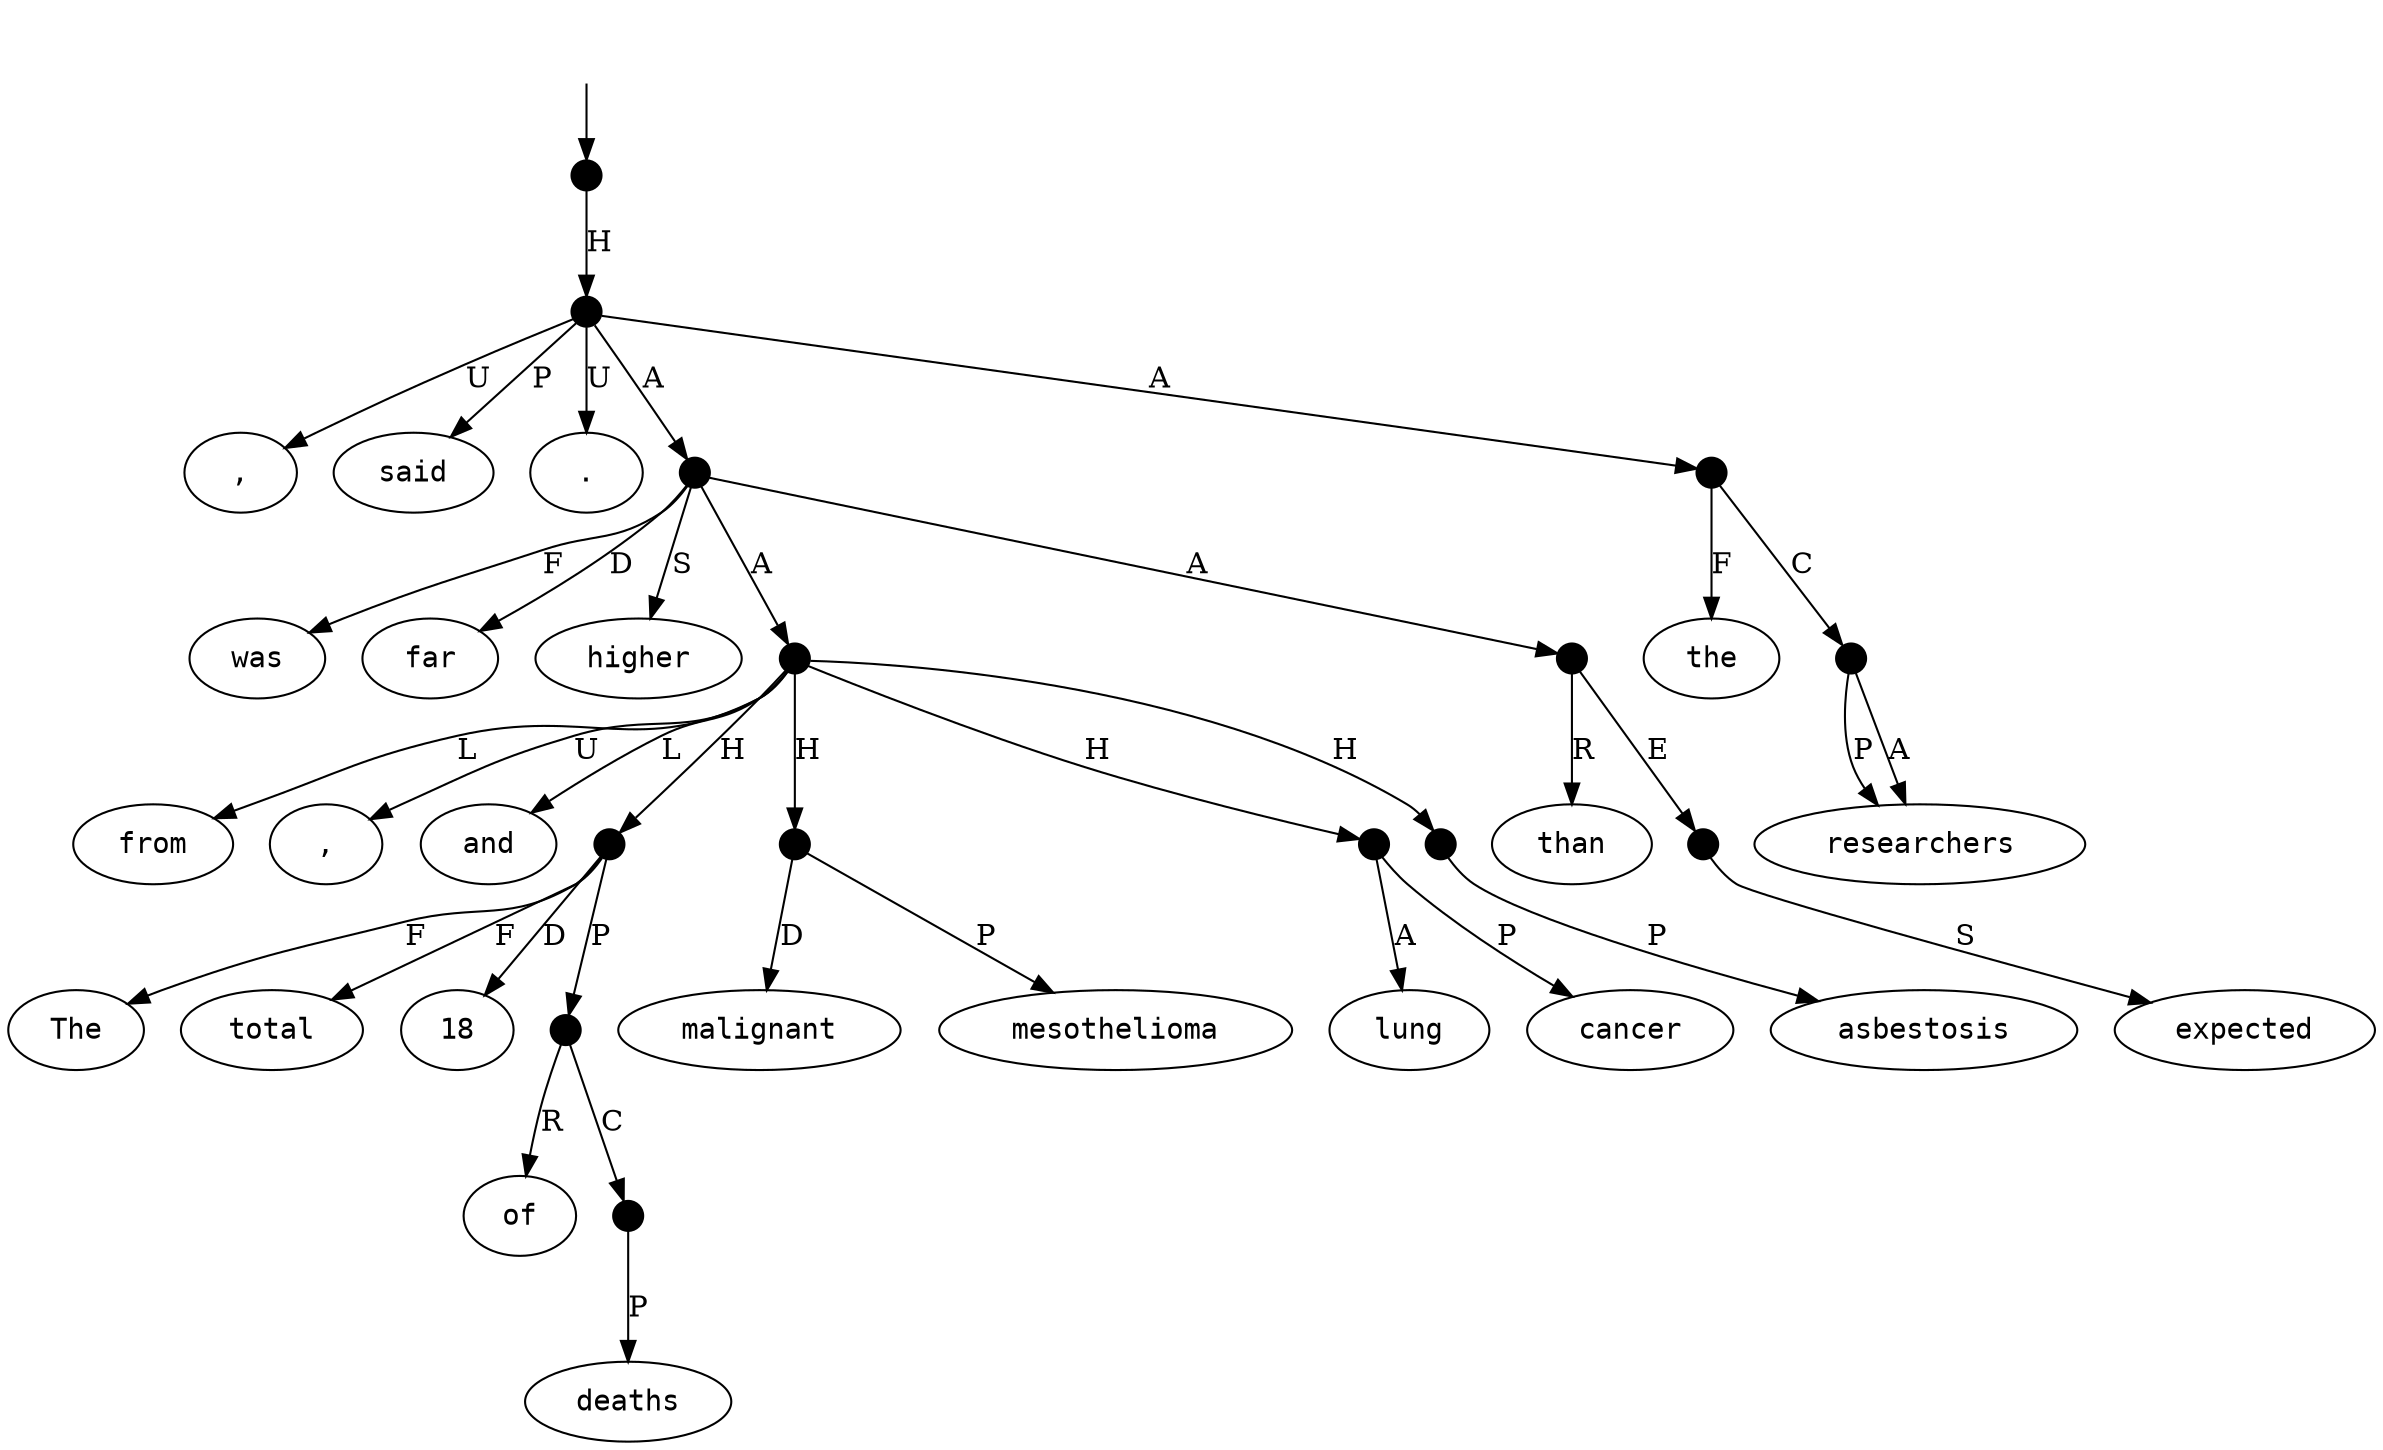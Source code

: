 digraph "20003015" {
  top [ style=invis ];
  top -> 26;
  0 [ label=<<table align="center" border="0" cellspacing="0"><tr><td colspan="2"><font face="Courier">The</font></td></tr></table>> ];
  1 [ label=<<table align="center" border="0" cellspacing="0"><tr><td colspan="2"><font face="Courier">total</font></td></tr></table>> ];
  2 [ label=<<table align="center" border="0" cellspacing="0"><tr><td colspan="2"><font face="Courier">of</font></td></tr></table>> ];
  3 [ label=<<table align="center" border="0" cellspacing="0"><tr><td colspan="2"><font face="Courier">18</font></td></tr></table>> ];
  4 [ label=<<table align="center" border="0" cellspacing="0"><tr><td colspan="2"><font face="Courier">deaths</font></td></tr></table>> ];
  5 [ label=<<table align="center" border="0" cellspacing="0"><tr><td colspan="2"><font face="Courier">from</font></td></tr></table>> ];
  6 [ label=<<table align="center" border="0" cellspacing="0"><tr><td colspan="2"><font face="Courier">malignant</font></td></tr></table>> ];
  7 [ label=<<table align="center" border="0" cellspacing="0"><tr><td colspan="2"><font face="Courier">mesothelioma</font></td></tr></table>> ];
  8 [ label=<<table align="center" border="0" cellspacing="0"><tr><td colspan="2"><font face="Courier">,</font></td></tr></table>> ];
  9 [ label=<<table align="center" border="0" cellspacing="0"><tr><td colspan="2"><font face="Courier">lung</font></td></tr></table>> ];
  10 [ label=<<table align="center" border="0" cellspacing="0"><tr><td colspan="2"><font face="Courier">cancer</font></td></tr></table>> ];
  11 [ label=<<table align="center" border="0" cellspacing="0"><tr><td colspan="2"><font face="Courier">and</font></td></tr></table>> ];
  12 [ label=<<table align="center" border="0" cellspacing="0"><tr><td colspan="2"><font face="Courier">asbestosis</font></td></tr></table>> ];
  13 [ label=<<table align="center" border="0" cellspacing="0"><tr><td colspan="2"><font face="Courier">was</font></td></tr></table>> ];
  14 [ label=<<table align="center" border="0" cellspacing="0"><tr><td colspan="2"><font face="Courier">far</font></td></tr></table>> ];
  15 [ label=<<table align="center" border="0" cellspacing="0"><tr><td colspan="2"><font face="Courier">higher</font></td></tr></table>> ];
  16 [ label=<<table align="center" border="0" cellspacing="0"><tr><td colspan="2"><font face="Courier">than</font></td></tr></table>> ];
  17 [ label=<<table align="center" border="0" cellspacing="0"><tr><td colspan="2"><font face="Courier">expected</font></td></tr></table>> ];
  18 [ label=<<table align="center" border="0" cellspacing="0"><tr><td colspan="2"><font face="Courier">,</font></td></tr></table>> ];
  19 [ label=<<table align="center" border="0" cellspacing="0"><tr><td colspan="2"><font face="Courier">the</font></td></tr></table>> ];
  20 [ label=<<table align="center" border="0" cellspacing="0"><tr><td colspan="2"><font face="Courier">researchers</font></td></tr></table>> ];
  21 [ label=<<table align="center" border="0" cellspacing="0"><tr><td colspan="2"><font face="Courier">said</font></td></tr></table>> ];
  22 [ label=<<table align="center" border="0" cellspacing="0"><tr><td colspan="2"><font face="Courier">.</font></td></tr></table>> ];
  23 [ shape=point, width=0.2 ];
  24 [ shape=point, width=0.2 ];
  25 [ shape=point, width=0.2 ];
  26 [ shape=point, width=0.2 ];
  27 [ shape=point, width=0.2 ];
  28 [ shape=point, width=0.2 ];
  29 [ shape=point, width=0.2 ];
  30 [ shape=point, width=0.2 ];
  31 [ shape=point, width=0.2 ];
  32 [ shape=point, width=0.2 ];
  33 [ shape=point, width=0.2 ];
  34 [ shape=point, width=0.2 ];
  35 [ shape=point, width=0.2 ];
  36 [ shape=point, width=0.2 ];
  24 -> 8 [ label="U" ];
  24 -> 5 [ label="L" ];
  24 -> 32 [ label="H" ];
  36 -> 20 [ label="P" ];
  29 -> 4 [ label="P" ];
  25 -> 14 [ label="D" ];
  30 -> 6 [ label="D" ];
  24 -> 23 [ label="H" ];
  23 -> 0 [ label="F" ];
  25 -> 24 [ label="A" ];
  25 -> 15 [ label="S" ];
  25 -> 13 [ label="F" ];
  28 -> 2 [ label="R" ];
  35 -> 36 [ label="C" ];
  26 -> 27 [ label="H" ];
  31 -> 9 [ label="A" ];
  27 -> 21 [ label="P" ];
  31 -> 10 [ label="P" ];
  33 -> 16 [ label="R" ];
  33 -> 34 [ label="E" ];
  27 -> 35 [ label="A" ];
  34 -> 17 [ label="S" ];
  27 -> 18 [ label="U" ];
  24 -> 30 [ label="H" ];
  24 -> 31 [ label="H" ];
  24 -> 11 [ label="L" ];
  27 -> 22 [ label="U" ];
  28 -> 29 [ label="C" ];
  30 -> 7 [ label="P" ];
  32 -> 12 [ label="P" ];
  27 -> 25 [ label="A" ];
  25 -> 33 [ label="A" ];
  23 -> 1 [ label="F" ];
  35 -> 19 [ label="F" ];
  23 -> 3 [ label="D" ];
  23 -> 28 [ label="P" ];
  36 -> 20 [ label="A" ];
}

